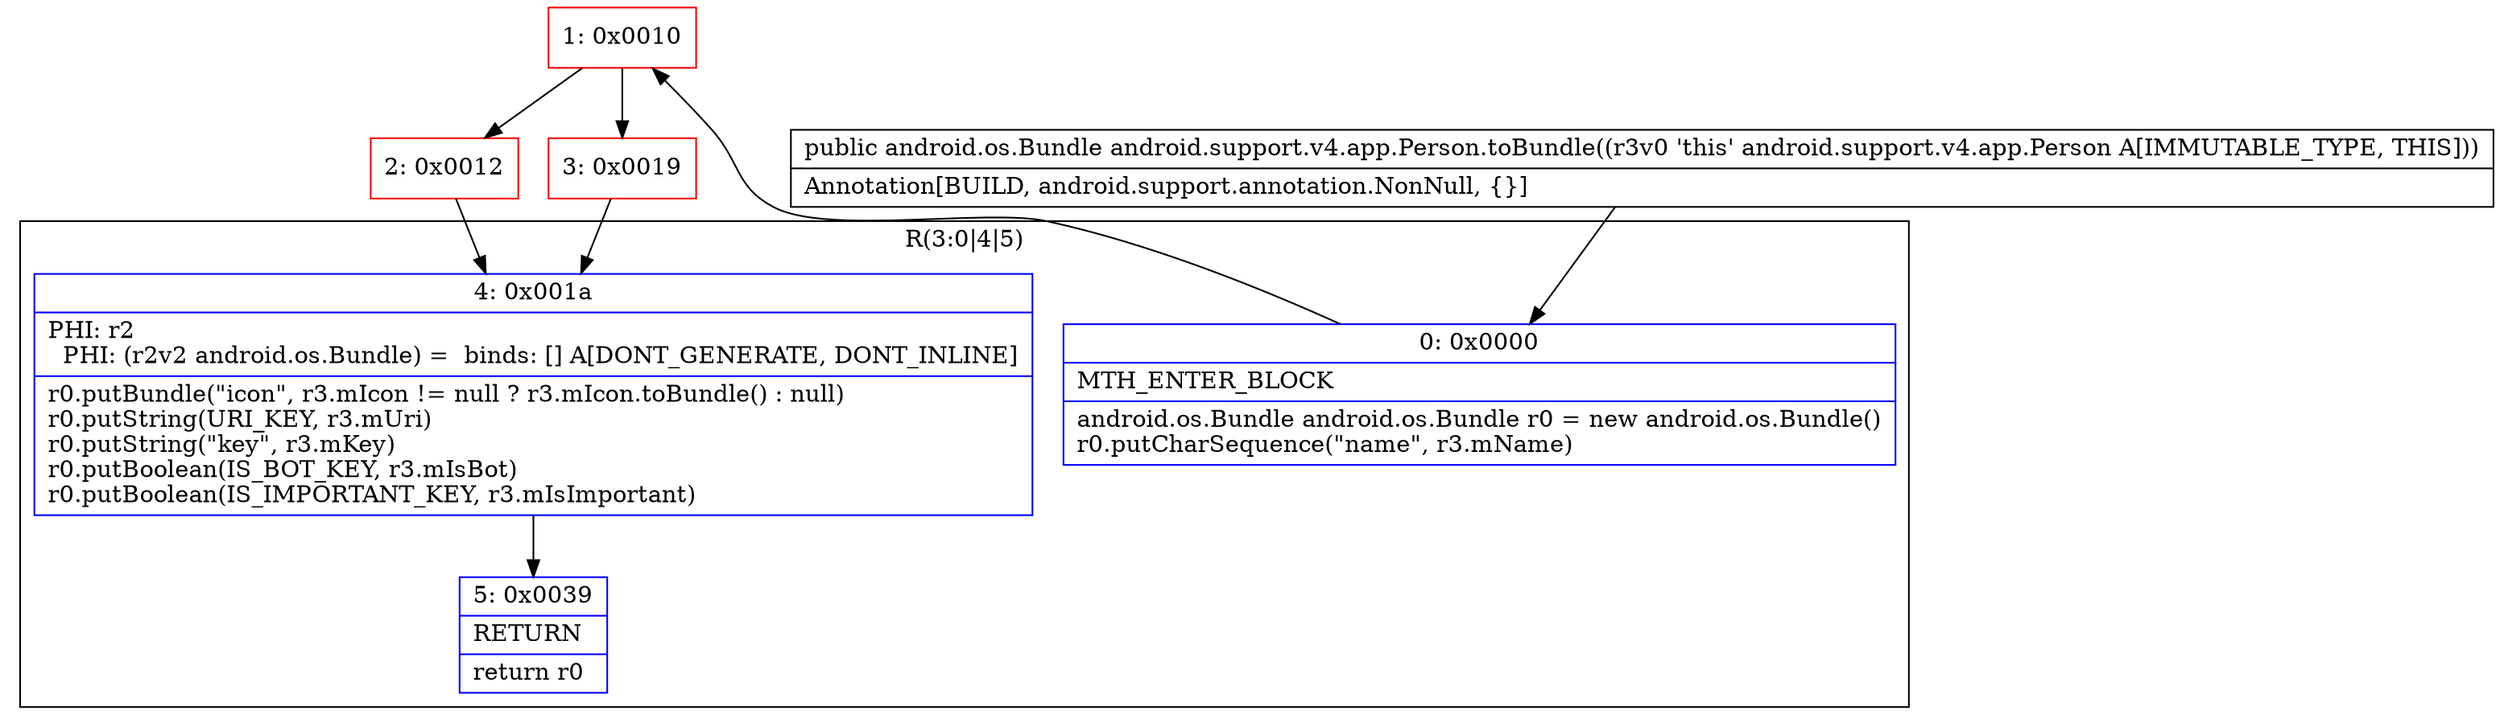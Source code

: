 digraph "CFG forandroid.support.v4.app.Person.toBundle()Landroid\/os\/Bundle;" {
subgraph cluster_Region_463557281 {
label = "R(3:0|4|5)";
node [shape=record,color=blue];
Node_0 [shape=record,label="{0\:\ 0x0000|MTH_ENTER_BLOCK\l|android.os.Bundle android.os.Bundle r0 = new android.os.Bundle()\lr0.putCharSequence(\"name\", r3.mName)\l}"];
Node_4 [shape=record,label="{4\:\ 0x001a|PHI: r2 \l  PHI: (r2v2 android.os.Bundle) =  binds: [] A[DONT_GENERATE, DONT_INLINE]\l|r0.putBundle(\"icon\", r3.mIcon != null ? r3.mIcon.toBundle() : null)\lr0.putString(URI_KEY, r3.mUri)\lr0.putString(\"key\", r3.mKey)\lr0.putBoolean(IS_BOT_KEY, r3.mIsBot)\lr0.putBoolean(IS_IMPORTANT_KEY, r3.mIsImportant)\l}"];
Node_5 [shape=record,label="{5\:\ 0x0039|RETURN\l|return r0\l}"];
}
Node_1 [shape=record,color=red,label="{1\:\ 0x0010}"];
Node_2 [shape=record,color=red,label="{2\:\ 0x0012}"];
Node_3 [shape=record,color=red,label="{3\:\ 0x0019}"];
MethodNode[shape=record,label="{public android.os.Bundle android.support.v4.app.Person.toBundle((r3v0 'this' android.support.v4.app.Person A[IMMUTABLE_TYPE, THIS]))  | Annotation[BUILD, android.support.annotation.NonNull, \{\}]\l}"];
MethodNode -> Node_0;
Node_0 -> Node_1;
Node_4 -> Node_5;
Node_1 -> Node_2;
Node_1 -> Node_3;
Node_2 -> Node_4;
Node_3 -> Node_4;
}

